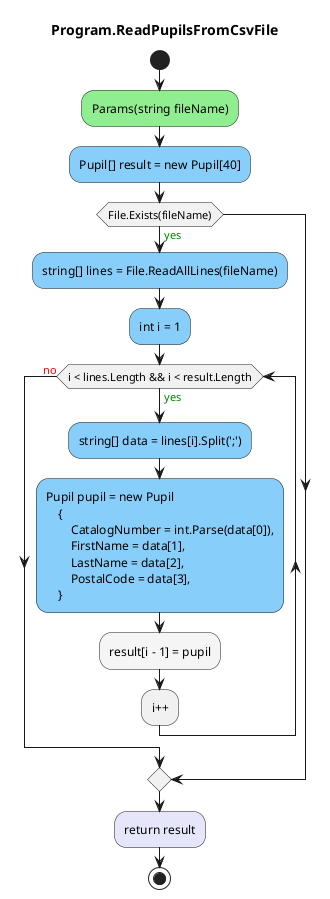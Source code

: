 @startuml Program.ReadPupilsFromCsvFile
title Program.ReadPupilsFromCsvFile
start
#LightGreen:Params(string fileName);
#LightSkyBlue:Pupil[] result = new Pupil[40];
if (File.Exists(fileName)) then (<color:green>yes)
        #LightSkyBlue:string[] lines = File.ReadAllLines(fileName);
        #LightSkyBlue:int i = 1;
        while (i < lines.Length && i < result.Length) is (<color:green>yes)
                #LightSkyBlue:string[] data = lines[i].Split(';');
                #LightSkyBlue:Pupil pupil = new Pupil
                    {
                        CatalogNumber = int.Parse(data[0]),
                        FirstName = data[1],
                        LastName = data[2],
                        PostalCode = data[3],
                    };
                #WhiteSmoke:result[i - 1] = pupil;
        :i++;
        endwhile (<color:red>no)
endif
#Lavender:return result;
stop
@enduml
